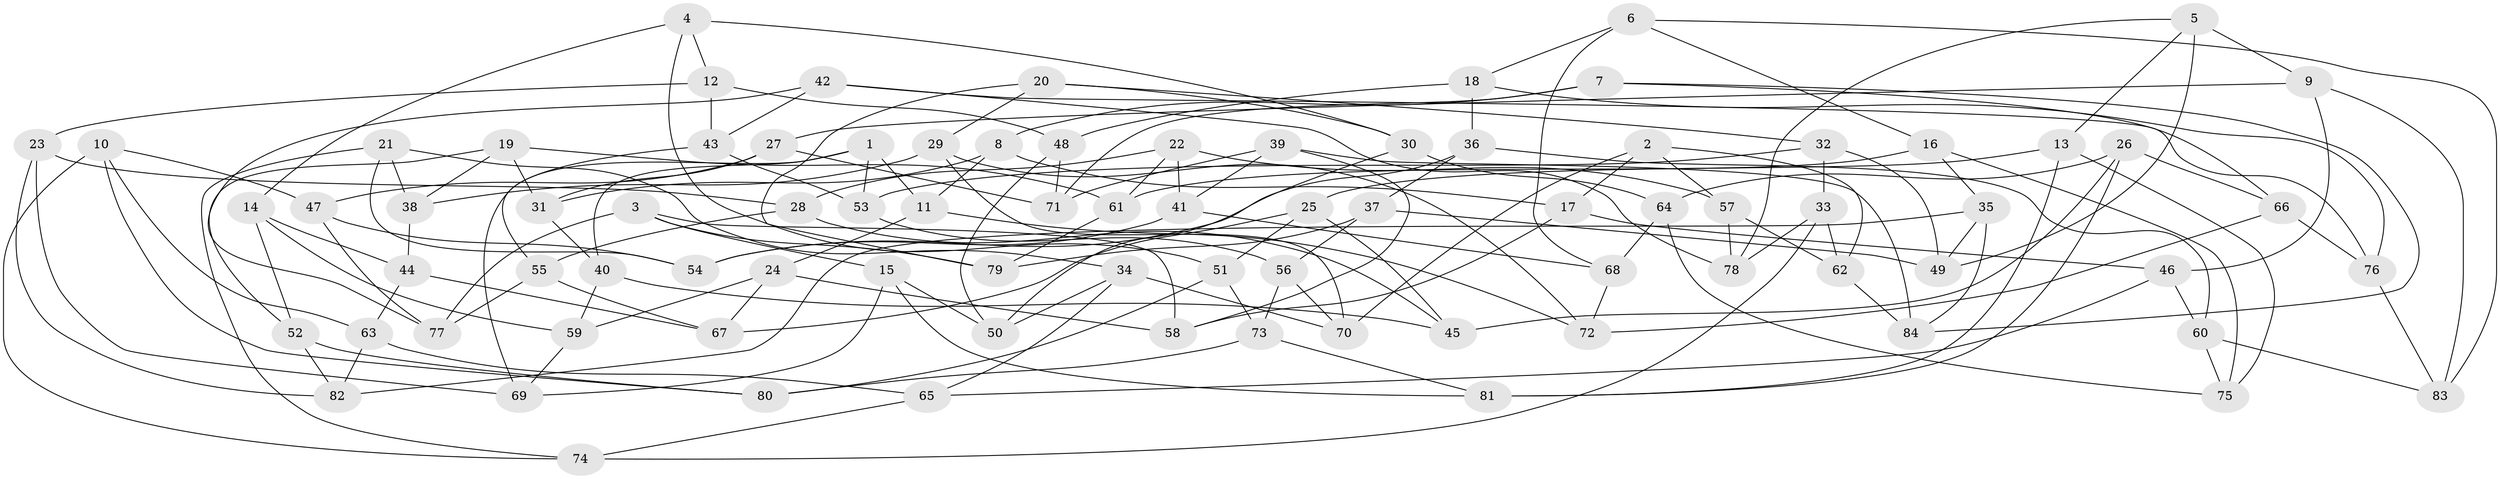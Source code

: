 // coarse degree distribution, {3: 0.047619047619047616, 6: 0.35714285714285715, 5: 0.23809523809523808, 4: 0.23809523809523808, 8: 0.07142857142857142, 7: 0.047619047619047616}
// Generated by graph-tools (version 1.1) at 2025/38/03/04/25 23:38:15]
// undirected, 84 vertices, 168 edges
graph export_dot {
  node [color=gray90,style=filled];
  1;
  2;
  3;
  4;
  5;
  6;
  7;
  8;
  9;
  10;
  11;
  12;
  13;
  14;
  15;
  16;
  17;
  18;
  19;
  20;
  21;
  22;
  23;
  24;
  25;
  26;
  27;
  28;
  29;
  30;
  31;
  32;
  33;
  34;
  35;
  36;
  37;
  38;
  39;
  40;
  41;
  42;
  43;
  44;
  45;
  46;
  47;
  48;
  49;
  50;
  51;
  52;
  53;
  54;
  55;
  56;
  57;
  58;
  59;
  60;
  61;
  62;
  63;
  64;
  65;
  66;
  67;
  68;
  69;
  70;
  71;
  72;
  73;
  74;
  75;
  76;
  77;
  78;
  79;
  80;
  81;
  82;
  83;
  84;
  1 -- 40;
  1 -- 11;
  1 -- 69;
  1 -- 53;
  2 -- 62;
  2 -- 70;
  2 -- 17;
  2 -- 57;
  3 -- 79;
  3 -- 58;
  3 -- 15;
  3 -- 77;
  4 -- 51;
  4 -- 14;
  4 -- 30;
  4 -- 12;
  5 -- 49;
  5 -- 13;
  5 -- 9;
  5 -- 78;
  6 -- 83;
  6 -- 16;
  6 -- 68;
  6 -- 18;
  7 -- 8;
  7 -- 66;
  7 -- 71;
  7 -- 84;
  8 -- 31;
  8 -- 17;
  8 -- 11;
  9 -- 83;
  9 -- 46;
  9 -- 27;
  10 -- 63;
  10 -- 74;
  10 -- 47;
  10 -- 80;
  11 -- 24;
  11 -- 72;
  12 -- 43;
  12 -- 23;
  12 -- 48;
  13 -- 81;
  13 -- 75;
  13 -- 25;
  14 -- 44;
  14 -- 59;
  14 -- 52;
  15 -- 69;
  15 -- 50;
  15 -- 81;
  16 -- 61;
  16 -- 35;
  16 -- 75;
  17 -- 46;
  17 -- 58;
  18 -- 76;
  18 -- 36;
  18 -- 48;
  19 -- 38;
  19 -- 31;
  19 -- 61;
  19 -- 52;
  20 -- 29;
  20 -- 32;
  20 -- 30;
  20 -- 79;
  21 -- 74;
  21 -- 54;
  21 -- 34;
  21 -- 38;
  22 -- 57;
  22 -- 28;
  22 -- 61;
  22 -- 41;
  23 -- 69;
  23 -- 82;
  23 -- 28;
  24 -- 67;
  24 -- 58;
  24 -- 59;
  25 -- 45;
  25 -- 67;
  25 -- 51;
  26 -- 45;
  26 -- 66;
  26 -- 64;
  26 -- 81;
  27 -- 47;
  27 -- 31;
  27 -- 71;
  28 -- 45;
  28 -- 55;
  29 -- 70;
  29 -- 72;
  29 -- 38;
  30 -- 50;
  30 -- 64;
  31 -- 40;
  32 -- 53;
  32 -- 33;
  32 -- 49;
  33 -- 62;
  33 -- 78;
  33 -- 74;
  34 -- 50;
  34 -- 70;
  34 -- 65;
  35 -- 49;
  35 -- 82;
  35 -- 84;
  36 -- 60;
  36 -- 54;
  36 -- 37;
  37 -- 49;
  37 -- 56;
  37 -- 79;
  38 -- 44;
  39 -- 84;
  39 -- 58;
  39 -- 71;
  39 -- 41;
  40 -- 45;
  40 -- 59;
  41 -- 54;
  41 -- 68;
  42 -- 43;
  42 -- 76;
  42 -- 78;
  42 -- 77;
  43 -- 53;
  43 -- 55;
  44 -- 67;
  44 -- 63;
  46 -- 60;
  46 -- 65;
  47 -- 54;
  47 -- 77;
  48 -- 71;
  48 -- 50;
  51 -- 80;
  51 -- 73;
  52 -- 82;
  52 -- 80;
  53 -- 56;
  55 -- 77;
  55 -- 67;
  56 -- 73;
  56 -- 70;
  57 -- 62;
  57 -- 78;
  59 -- 69;
  60 -- 75;
  60 -- 83;
  61 -- 79;
  62 -- 84;
  63 -- 65;
  63 -- 82;
  64 -- 75;
  64 -- 68;
  65 -- 74;
  66 -- 76;
  66 -- 72;
  68 -- 72;
  73 -- 81;
  73 -- 80;
  76 -- 83;
}

